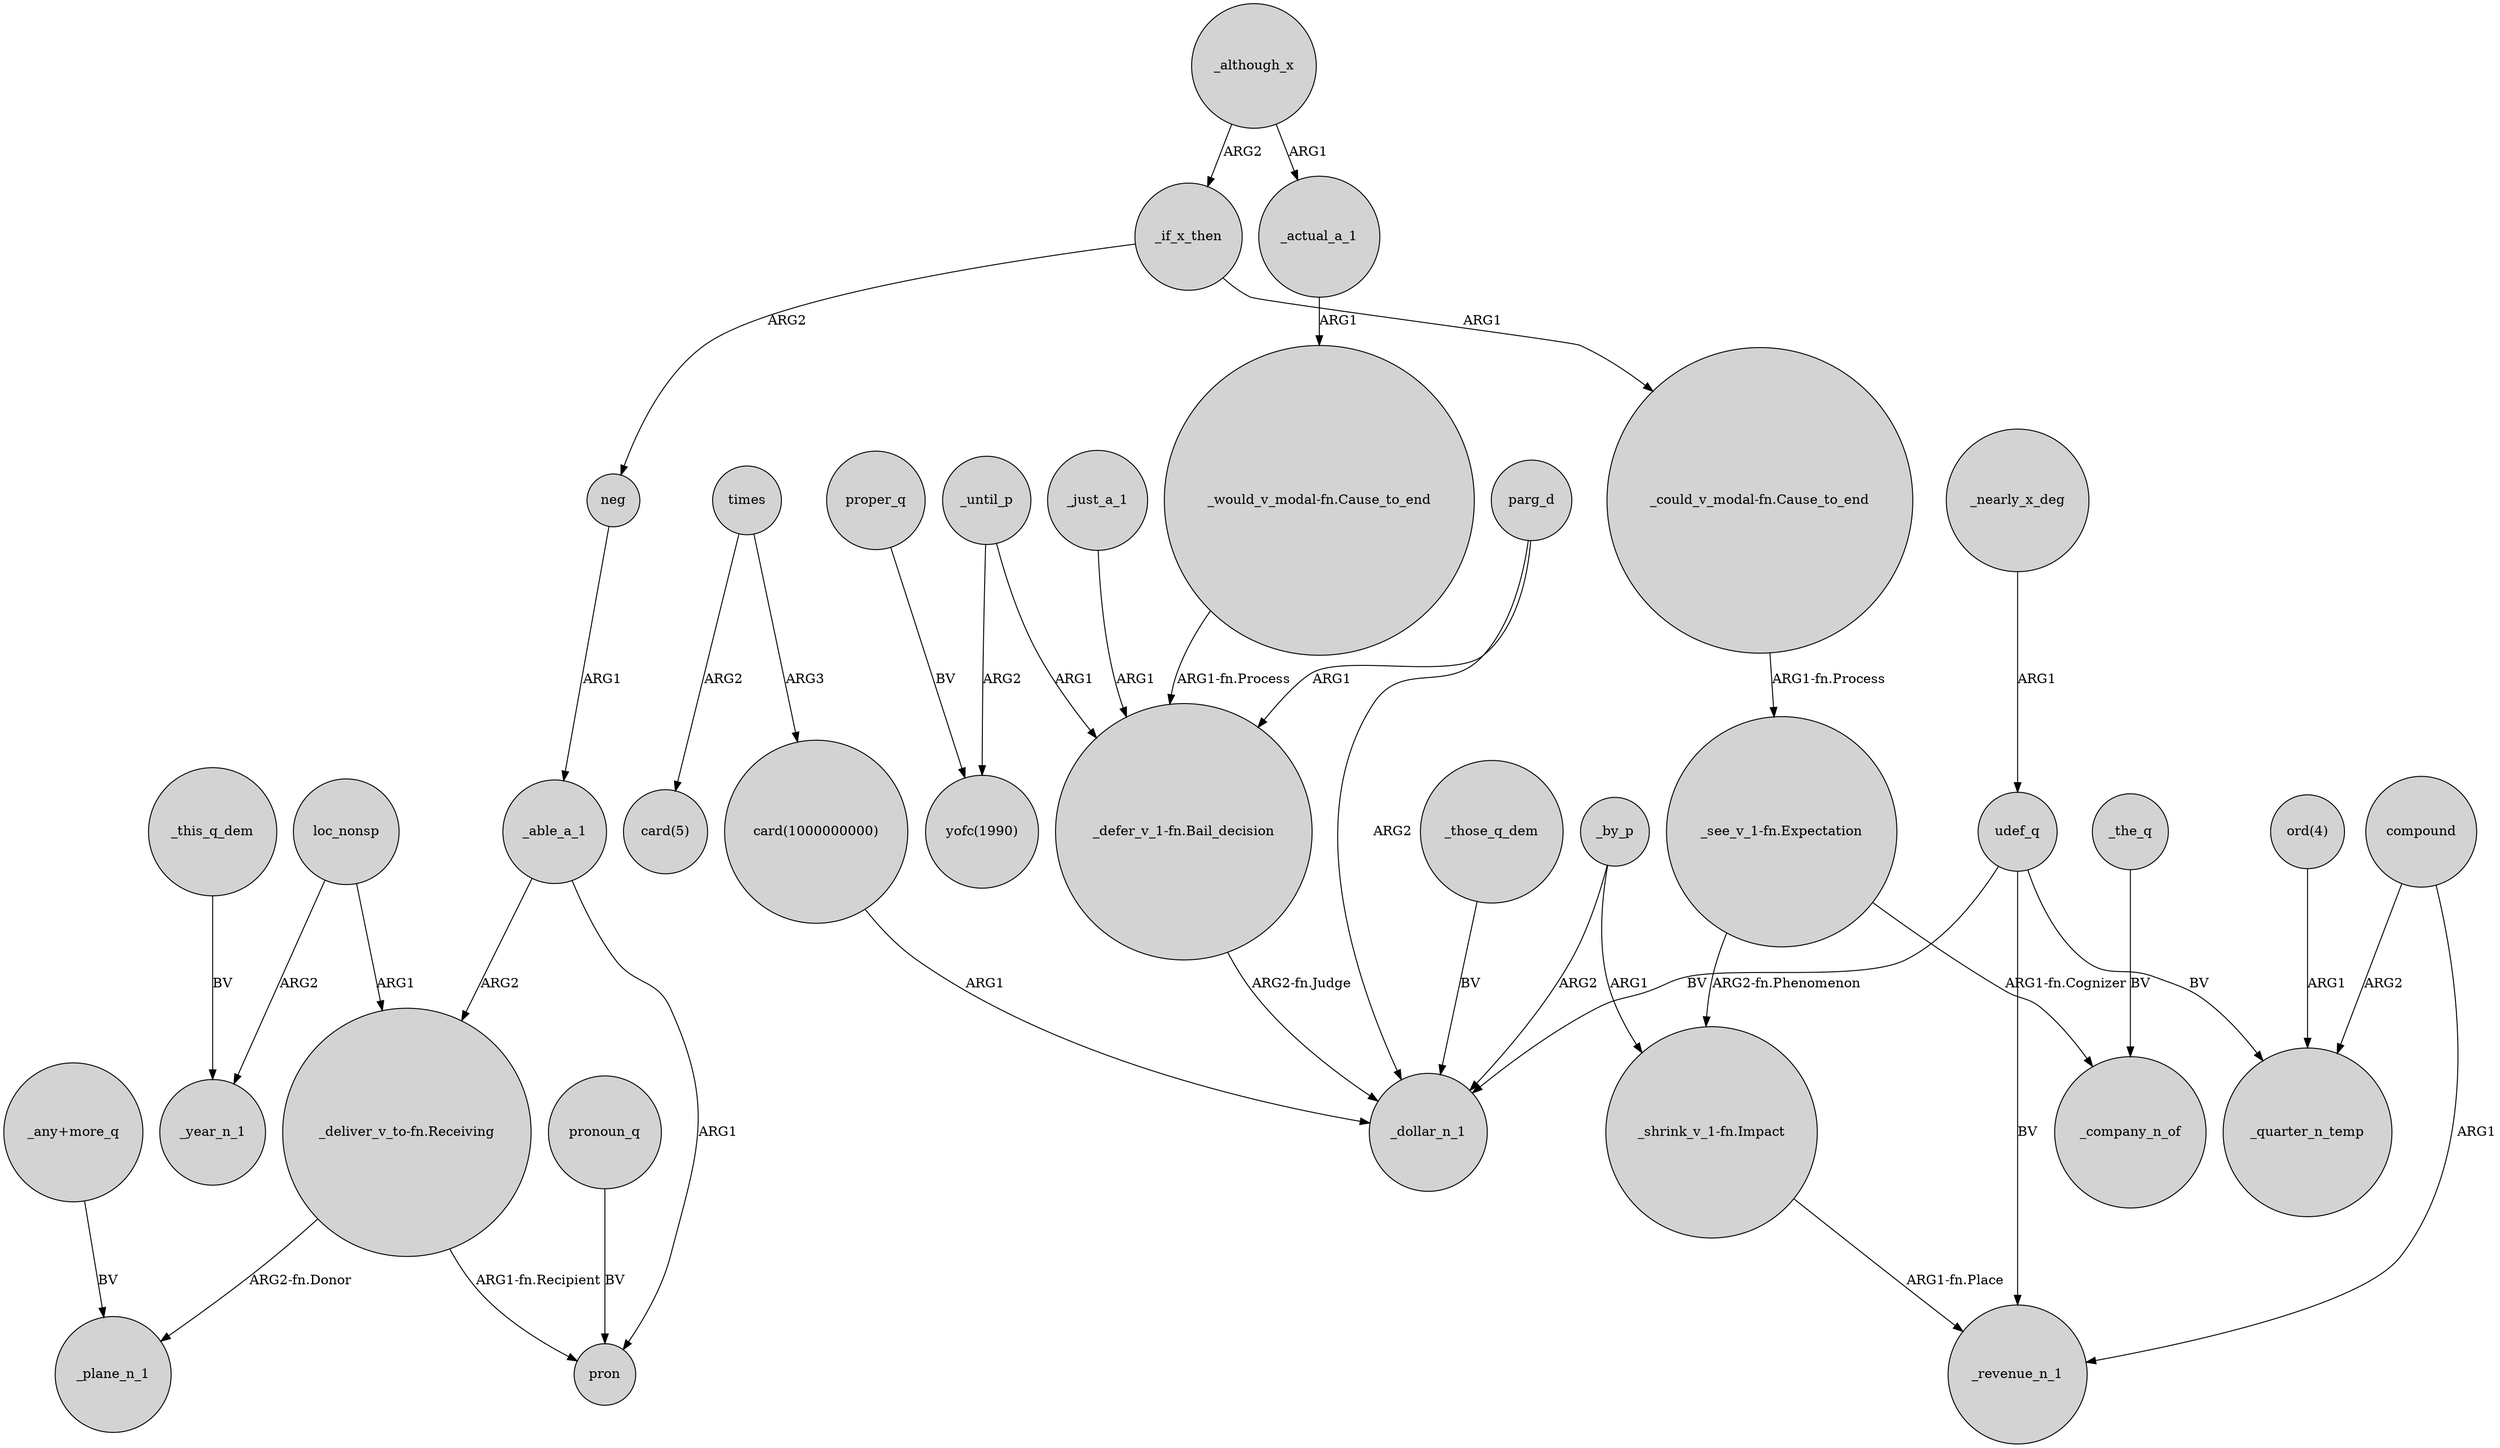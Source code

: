 digraph {
	node [shape=circle style=filled]
	_if_x_then -> neg [label=ARG2]
	"card(1000000000)" -> _dollar_n_1 [label=ARG1]
	parg_d -> _dollar_n_1 [label=ARG2]
	_until_p -> "yofc(1990)" [label=ARG2]
	loc_nonsp -> "_deliver_v_to-fn.Receiving" [label=ARG1]
	_actual_a_1 -> "_would_v_modal-fn.Cause_to_end" [label=ARG1]
	_able_a_1 -> pron [label=ARG1]
	_although_x -> _if_x_then [label=ARG2]
	"_could_v_modal-fn.Cause_to_end" -> "_see_v_1-fn.Expectation" [label="ARG1-fn.Process"]
	_just_a_1 -> "_defer_v_1-fn.Bail_decision" [label=ARG1]
	"_any+more_q" -> _plane_n_1 [label=BV]
	_those_q_dem -> _dollar_n_1 [label=BV]
	times -> "card(1000000000)" [label=ARG3]
	parg_d -> "_defer_v_1-fn.Bail_decision" [label=ARG1]
	"_defer_v_1-fn.Bail_decision" -> _dollar_n_1 [label="ARG2-fn.Judge"]
	loc_nonsp -> _year_n_1 [label=ARG2]
	udef_q -> _revenue_n_1 [label=BV]
	_if_x_then -> "_could_v_modal-fn.Cause_to_end" [label=ARG1]
	"_shrink_v_1-fn.Impact" -> _revenue_n_1 [label="ARG1-fn.Place"]
	neg -> _able_a_1 [label=ARG1]
	"_deliver_v_to-fn.Receiving" -> pron [label="ARG1-fn.Recipient"]
	times -> "card(5)" [label=ARG2]
	pronoun_q -> pron [label=BV]
	compound -> _quarter_n_temp [label=ARG2]
	"_would_v_modal-fn.Cause_to_end" -> "_defer_v_1-fn.Bail_decision" [label="ARG1-fn.Process"]
	udef_q -> _dollar_n_1 [label=BV]
	_this_q_dem -> _year_n_1 [label=BV]
	proper_q -> "yofc(1990)" [label=BV]
	"ord(4)" -> _quarter_n_temp [label=ARG1]
	"_see_v_1-fn.Expectation" -> "_shrink_v_1-fn.Impact" [label="ARG2-fn.Phenomenon"]
	_able_a_1 -> "_deliver_v_to-fn.Receiving" [label=ARG2]
	_until_p -> "_defer_v_1-fn.Bail_decision" [label=ARG1]
	"_deliver_v_to-fn.Receiving" -> _plane_n_1 [label="ARG2-fn.Donor"]
	udef_q -> _quarter_n_temp [label=BV]
	"_see_v_1-fn.Expectation" -> _company_n_of [label="ARG1-fn.Cognizer"]
	_nearly_x_deg -> udef_q [label=ARG1]
	compound -> _revenue_n_1 [label=ARG1]
	_by_p -> "_shrink_v_1-fn.Impact" [label=ARG1]
	_by_p -> _dollar_n_1 [label=ARG2]
	_the_q -> _company_n_of [label=BV]
	_although_x -> _actual_a_1 [label=ARG1]
}
